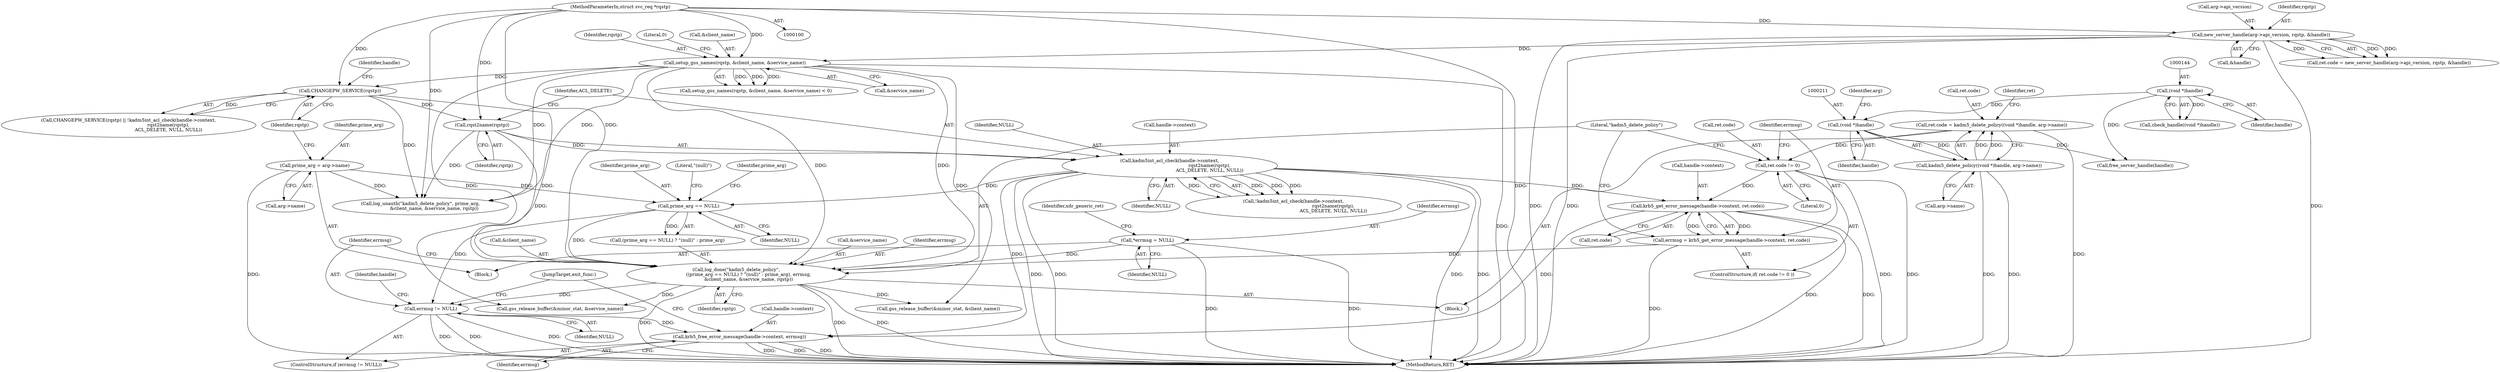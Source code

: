 digraph "0_krb5_83ed75feba32e46f736fcce0d96a0445f29b96c2_6@API" {
"1000249" [label="(Call,krb5_free_error_message(handle->context, errmsg))"];
"1000224" [label="(Call,krb5_get_error_message(handle->context, ret.code))"];
"1000180" [label="(Call,kadm5int_acl_check(handle->context,\n                                                       rqst2name(rqstp),\n                                                       ACL_DELETE, NULL, NULL))"];
"1000184" [label="(Call,rqst2name(rqstp))"];
"1000177" [label="(Call,CHANGEPW_SERVICE(rqstp))"];
"1000156" [label="(Call,setup_gss_names(rqstp, &client_name, &service_name))"];
"1000129" [label="(Call,new_server_handle(arg->api_version, rqstp, &handle))"];
"1000102" [label="(MethodParameterIn,struct svc_req *rqstp)"];
"1000217" [label="(Call,ret.code != 0)"];
"1000205" [label="(Call,ret.code = kadm5_delete_policy((void *)handle, arg->name))"];
"1000209" [label="(Call,kadm5_delete_policy((void *)handle, arg->name))"];
"1000210" [label="(Call,(void *)handle)"];
"1000143" [label="(Call,(void *)handle)"];
"1000246" [label="(Call,errmsg != NULL)"];
"1000231" [label="(Call,log_done(\"kadm5_delete_policy\",\n                 ((prime_arg == NULL) ? \"(null)\" : prime_arg), errmsg,\n                 &client_name, &service_name, rqstp))"];
"1000234" [label="(Call,prime_arg == NULL)"];
"1000170" [label="(Call,prime_arg = arg->name)"];
"1000222" [label="(Call,errmsg = krb5_get_error_message(handle->context, ret.code))"];
"1000117" [label="(Call,*errmsg = NULL)"];
"1000246" [label="(Call,errmsg != NULL)"];
"1000182" [label="(Identifier,handle)"];
"1000170" [label="(Call,prime_arg = arg->name)"];
"1000250" [label="(Call,handle->context)"];
"1000177" [label="(Call,CHANGEPW_SERVICE(rqstp))"];
"1000212" [label="(Identifier,handle)"];
"1000158" [label="(Call,&client_name)"];
"1000251" [label="(Identifier,handle)"];
"1000238" [label="(Identifier,prime_arg)"];
"1000162" [label="(Literal,0)"];
"1000142" [label="(Call,check_handle((void *)handle))"];
"1000178" [label="(Identifier,rqstp)"];
"1000119" [label="(Identifier,NULL)"];
"1000223" [label="(Identifier,errmsg)"];
"1000232" [label="(Literal,\"kadm5_delete_policy\")"];
"1000210" [label="(Call,(void *)handle)"];
"1000186" [label="(Identifier,ACL_DELETE)"];
"1000270" [label="(MethodReturn,RET)"];
"1000224" [label="(Call,krb5_get_error_message(handle->context, ret.code))"];
"1000247" [label="(Identifier,errmsg)"];
"1000184" [label="(Call,rqst2name(rqstp))"];
"1000255" [label="(Call,gss_release_buffer(&minor_stat, &client_name))"];
"1000214" [label="(Identifier,arg)"];
"1000172" [label="(Call,arg->name)"];
"1000130" [label="(Call,arg->api_version)"];
"1000225" [label="(Call,handle->context)"];
"1000233" [label="(Call,(prime_arg == NULL) ? \"(null)\" : prime_arg)"];
"1000239" [label="(Identifier,errmsg)"];
"1000213" [label="(Call,arg->name)"];
"1000265" [label="(Call,free_server_handle(handle))"];
"1000228" [label="(Call,ret.code)"];
"1000218" [label="(Call,ret.code)"];
"1000235" [label="(Identifier,prime_arg)"];
"1000187" [label="(Identifier,NULL)"];
"1000133" [label="(Identifier,rqstp)"];
"1000216" [label="(ControlStructure,if( ret.code != 0 ))"];
"1000160" [label="(Call,&service_name)"];
"1000118" [label="(Identifier,errmsg)"];
"1000219" [label="(Identifier,ret)"];
"1000222" [label="(Call,errmsg = krb5_get_error_message(handle->context, ret.code))"];
"1000102" [label="(MethodParameterIn,struct svc_req *rqstp)"];
"1000231" [label="(Call,log_done(\"kadm5_delete_policy\",\n                 ((prime_arg == NULL) ? \"(null)\" : prime_arg), errmsg,\n                 &client_name, &service_name, rqstp))"];
"1000236" [label="(Identifier,NULL)"];
"1000254" [label="(JumpTarget,exit_func:)"];
"1000190" [label="(Call,log_unauth(\"kadm5_delete_policy\", prime_arg,\n                   &client_name, &service_name, rqstp))"];
"1000155" [label="(Call,setup_gss_names(rqstp, &client_name, &service_name) < 0)"];
"1000248" [label="(Identifier,NULL)"];
"1000157" [label="(Identifier,rqstp)"];
"1000260" [label="(Call,gss_release_buffer(&minor_stat, &service_name))"];
"1000237" [label="(Literal,\"(null)\")"];
"1000176" [label="(Call,CHANGEPW_SERVICE(rqstp) || !kadm5int_acl_check(handle->context,\n                                                       rqst2name(rqstp),\n                                                       ACL_DELETE, NULL, NULL))"];
"1000204" [label="(Block,)"];
"1000253" [label="(Identifier,errmsg)"];
"1000188" [label="(Identifier,NULL)"];
"1000156" [label="(Call,setup_gss_names(rqstp, &client_name, &service_name))"];
"1000249" [label="(Call,krb5_free_error_message(handle->context, errmsg))"];
"1000134" [label="(Call,&handle)"];
"1000145" [label="(Identifier,handle)"];
"1000244" [label="(Identifier,rqstp)"];
"1000217" [label="(Call,ret.code != 0)"];
"1000234" [label="(Call,prime_arg == NULL)"];
"1000240" [label="(Call,&client_name)"];
"1000117" [label="(Call,*errmsg = NULL)"];
"1000221" [label="(Literal,0)"];
"1000143" [label="(Call,(void *)handle)"];
"1000245" [label="(ControlStructure,if (errmsg != NULL))"];
"1000121" [label="(Identifier,xdr_generic_ret)"];
"1000129" [label="(Call,new_server_handle(arg->api_version, rqstp, &handle))"];
"1000180" [label="(Call,kadm5int_acl_check(handle->context,\n                                                       rqst2name(rqstp),\n                                                       ACL_DELETE, NULL, NULL))"];
"1000103" [label="(Block,)"];
"1000205" [label="(Call,ret.code = kadm5_delete_policy((void *)handle, arg->name))"];
"1000242" [label="(Call,&service_name)"];
"1000125" [label="(Call,ret.code = new_server_handle(arg->api_version, rqstp, &handle))"];
"1000206" [label="(Call,ret.code)"];
"1000171" [label="(Identifier,prime_arg)"];
"1000185" [label="(Identifier,rqstp)"];
"1000181" [label="(Call,handle->context)"];
"1000209" [label="(Call,kadm5_delete_policy((void *)handle, arg->name))"];
"1000179" [label="(Call,!kadm5int_acl_check(handle->context,\n                                                       rqst2name(rqstp),\n                                                       ACL_DELETE, NULL, NULL))"];
"1000249" -> "1000245"  [label="AST: "];
"1000249" -> "1000253"  [label="CFG: "];
"1000250" -> "1000249"  [label="AST: "];
"1000253" -> "1000249"  [label="AST: "];
"1000254" -> "1000249"  [label="CFG: "];
"1000249" -> "1000270"  [label="DDG: "];
"1000249" -> "1000270"  [label="DDG: "];
"1000249" -> "1000270"  [label="DDG: "];
"1000224" -> "1000249"  [label="DDG: "];
"1000180" -> "1000249"  [label="DDG: "];
"1000246" -> "1000249"  [label="DDG: "];
"1000224" -> "1000222"  [label="AST: "];
"1000224" -> "1000228"  [label="CFG: "];
"1000225" -> "1000224"  [label="AST: "];
"1000228" -> "1000224"  [label="AST: "];
"1000222" -> "1000224"  [label="CFG: "];
"1000224" -> "1000270"  [label="DDG: "];
"1000224" -> "1000270"  [label="DDG: "];
"1000224" -> "1000222"  [label="DDG: "];
"1000224" -> "1000222"  [label="DDG: "];
"1000180" -> "1000224"  [label="DDG: "];
"1000217" -> "1000224"  [label="DDG: "];
"1000180" -> "1000179"  [label="AST: "];
"1000180" -> "1000188"  [label="CFG: "];
"1000181" -> "1000180"  [label="AST: "];
"1000184" -> "1000180"  [label="AST: "];
"1000186" -> "1000180"  [label="AST: "];
"1000187" -> "1000180"  [label="AST: "];
"1000188" -> "1000180"  [label="AST: "];
"1000179" -> "1000180"  [label="CFG: "];
"1000180" -> "1000270"  [label="DDG: "];
"1000180" -> "1000270"  [label="DDG: "];
"1000180" -> "1000270"  [label="DDG: "];
"1000180" -> "1000270"  [label="DDG: "];
"1000180" -> "1000179"  [label="DDG: "];
"1000180" -> "1000179"  [label="DDG: "];
"1000180" -> "1000179"  [label="DDG: "];
"1000180" -> "1000179"  [label="DDG: "];
"1000184" -> "1000180"  [label="DDG: "];
"1000180" -> "1000234"  [label="DDG: "];
"1000184" -> "1000185"  [label="CFG: "];
"1000185" -> "1000184"  [label="AST: "];
"1000186" -> "1000184"  [label="CFG: "];
"1000177" -> "1000184"  [label="DDG: "];
"1000102" -> "1000184"  [label="DDG: "];
"1000184" -> "1000190"  [label="DDG: "];
"1000184" -> "1000231"  [label="DDG: "];
"1000177" -> "1000176"  [label="AST: "];
"1000177" -> "1000178"  [label="CFG: "];
"1000178" -> "1000177"  [label="AST: "];
"1000182" -> "1000177"  [label="CFG: "];
"1000176" -> "1000177"  [label="CFG: "];
"1000177" -> "1000176"  [label="DDG: "];
"1000156" -> "1000177"  [label="DDG: "];
"1000102" -> "1000177"  [label="DDG: "];
"1000177" -> "1000190"  [label="DDG: "];
"1000177" -> "1000231"  [label="DDG: "];
"1000156" -> "1000155"  [label="AST: "];
"1000156" -> "1000160"  [label="CFG: "];
"1000157" -> "1000156"  [label="AST: "];
"1000158" -> "1000156"  [label="AST: "];
"1000160" -> "1000156"  [label="AST: "];
"1000162" -> "1000156"  [label="CFG: "];
"1000156" -> "1000270"  [label="DDG: "];
"1000156" -> "1000155"  [label="DDG: "];
"1000156" -> "1000155"  [label="DDG: "];
"1000156" -> "1000155"  [label="DDG: "];
"1000129" -> "1000156"  [label="DDG: "];
"1000102" -> "1000156"  [label="DDG: "];
"1000156" -> "1000190"  [label="DDG: "];
"1000156" -> "1000190"  [label="DDG: "];
"1000156" -> "1000231"  [label="DDG: "];
"1000156" -> "1000231"  [label="DDG: "];
"1000156" -> "1000255"  [label="DDG: "];
"1000156" -> "1000260"  [label="DDG: "];
"1000129" -> "1000125"  [label="AST: "];
"1000129" -> "1000134"  [label="CFG: "];
"1000130" -> "1000129"  [label="AST: "];
"1000133" -> "1000129"  [label="AST: "];
"1000134" -> "1000129"  [label="AST: "];
"1000125" -> "1000129"  [label="CFG: "];
"1000129" -> "1000270"  [label="DDG: "];
"1000129" -> "1000270"  [label="DDG: "];
"1000129" -> "1000270"  [label="DDG: "];
"1000129" -> "1000125"  [label="DDG: "];
"1000129" -> "1000125"  [label="DDG: "];
"1000129" -> "1000125"  [label="DDG: "];
"1000102" -> "1000129"  [label="DDG: "];
"1000102" -> "1000100"  [label="AST: "];
"1000102" -> "1000270"  [label="DDG: "];
"1000102" -> "1000190"  [label="DDG: "];
"1000102" -> "1000231"  [label="DDG: "];
"1000217" -> "1000216"  [label="AST: "];
"1000217" -> "1000221"  [label="CFG: "];
"1000218" -> "1000217"  [label="AST: "];
"1000221" -> "1000217"  [label="AST: "];
"1000223" -> "1000217"  [label="CFG: "];
"1000232" -> "1000217"  [label="CFG: "];
"1000217" -> "1000270"  [label="DDG: "];
"1000217" -> "1000270"  [label="DDG: "];
"1000205" -> "1000217"  [label="DDG: "];
"1000205" -> "1000204"  [label="AST: "];
"1000205" -> "1000209"  [label="CFG: "];
"1000206" -> "1000205"  [label="AST: "];
"1000209" -> "1000205"  [label="AST: "];
"1000219" -> "1000205"  [label="CFG: "];
"1000205" -> "1000270"  [label="DDG: "];
"1000209" -> "1000205"  [label="DDG: "];
"1000209" -> "1000205"  [label="DDG: "];
"1000209" -> "1000213"  [label="CFG: "];
"1000210" -> "1000209"  [label="AST: "];
"1000213" -> "1000209"  [label="AST: "];
"1000209" -> "1000270"  [label="DDG: "];
"1000209" -> "1000270"  [label="DDG: "];
"1000210" -> "1000209"  [label="DDG: "];
"1000210" -> "1000212"  [label="CFG: "];
"1000211" -> "1000210"  [label="AST: "];
"1000212" -> "1000210"  [label="AST: "];
"1000214" -> "1000210"  [label="CFG: "];
"1000143" -> "1000210"  [label="DDG: "];
"1000210" -> "1000265"  [label="DDG: "];
"1000143" -> "1000142"  [label="AST: "];
"1000143" -> "1000145"  [label="CFG: "];
"1000144" -> "1000143"  [label="AST: "];
"1000145" -> "1000143"  [label="AST: "];
"1000142" -> "1000143"  [label="CFG: "];
"1000143" -> "1000142"  [label="DDG: "];
"1000143" -> "1000265"  [label="DDG: "];
"1000246" -> "1000245"  [label="AST: "];
"1000246" -> "1000248"  [label="CFG: "];
"1000247" -> "1000246"  [label="AST: "];
"1000248" -> "1000246"  [label="AST: "];
"1000251" -> "1000246"  [label="CFG: "];
"1000254" -> "1000246"  [label="CFG: "];
"1000246" -> "1000270"  [label="DDG: "];
"1000246" -> "1000270"  [label="DDG: "];
"1000246" -> "1000270"  [label="DDG: "];
"1000231" -> "1000246"  [label="DDG: "];
"1000234" -> "1000246"  [label="DDG: "];
"1000231" -> "1000204"  [label="AST: "];
"1000231" -> "1000244"  [label="CFG: "];
"1000232" -> "1000231"  [label="AST: "];
"1000233" -> "1000231"  [label="AST: "];
"1000239" -> "1000231"  [label="AST: "];
"1000240" -> "1000231"  [label="AST: "];
"1000242" -> "1000231"  [label="AST: "];
"1000244" -> "1000231"  [label="AST: "];
"1000247" -> "1000231"  [label="CFG: "];
"1000231" -> "1000270"  [label="DDG: "];
"1000231" -> "1000270"  [label="DDG: "];
"1000231" -> "1000270"  [label="DDG: "];
"1000234" -> "1000231"  [label="DDG: "];
"1000222" -> "1000231"  [label="DDG: "];
"1000117" -> "1000231"  [label="DDG: "];
"1000231" -> "1000255"  [label="DDG: "];
"1000231" -> "1000260"  [label="DDG: "];
"1000234" -> "1000233"  [label="AST: "];
"1000234" -> "1000236"  [label="CFG: "];
"1000235" -> "1000234"  [label="AST: "];
"1000236" -> "1000234"  [label="AST: "];
"1000237" -> "1000234"  [label="CFG: "];
"1000238" -> "1000234"  [label="CFG: "];
"1000170" -> "1000234"  [label="DDG: "];
"1000234" -> "1000233"  [label="DDG: "];
"1000170" -> "1000103"  [label="AST: "];
"1000170" -> "1000172"  [label="CFG: "];
"1000171" -> "1000170"  [label="AST: "];
"1000172" -> "1000170"  [label="AST: "];
"1000178" -> "1000170"  [label="CFG: "];
"1000170" -> "1000270"  [label="DDG: "];
"1000170" -> "1000190"  [label="DDG: "];
"1000222" -> "1000216"  [label="AST: "];
"1000223" -> "1000222"  [label="AST: "];
"1000232" -> "1000222"  [label="CFG: "];
"1000222" -> "1000270"  [label="DDG: "];
"1000117" -> "1000103"  [label="AST: "];
"1000117" -> "1000119"  [label="CFG: "];
"1000118" -> "1000117"  [label="AST: "];
"1000119" -> "1000117"  [label="AST: "];
"1000121" -> "1000117"  [label="CFG: "];
"1000117" -> "1000270"  [label="DDG: "];
"1000117" -> "1000270"  [label="DDG: "];
}
